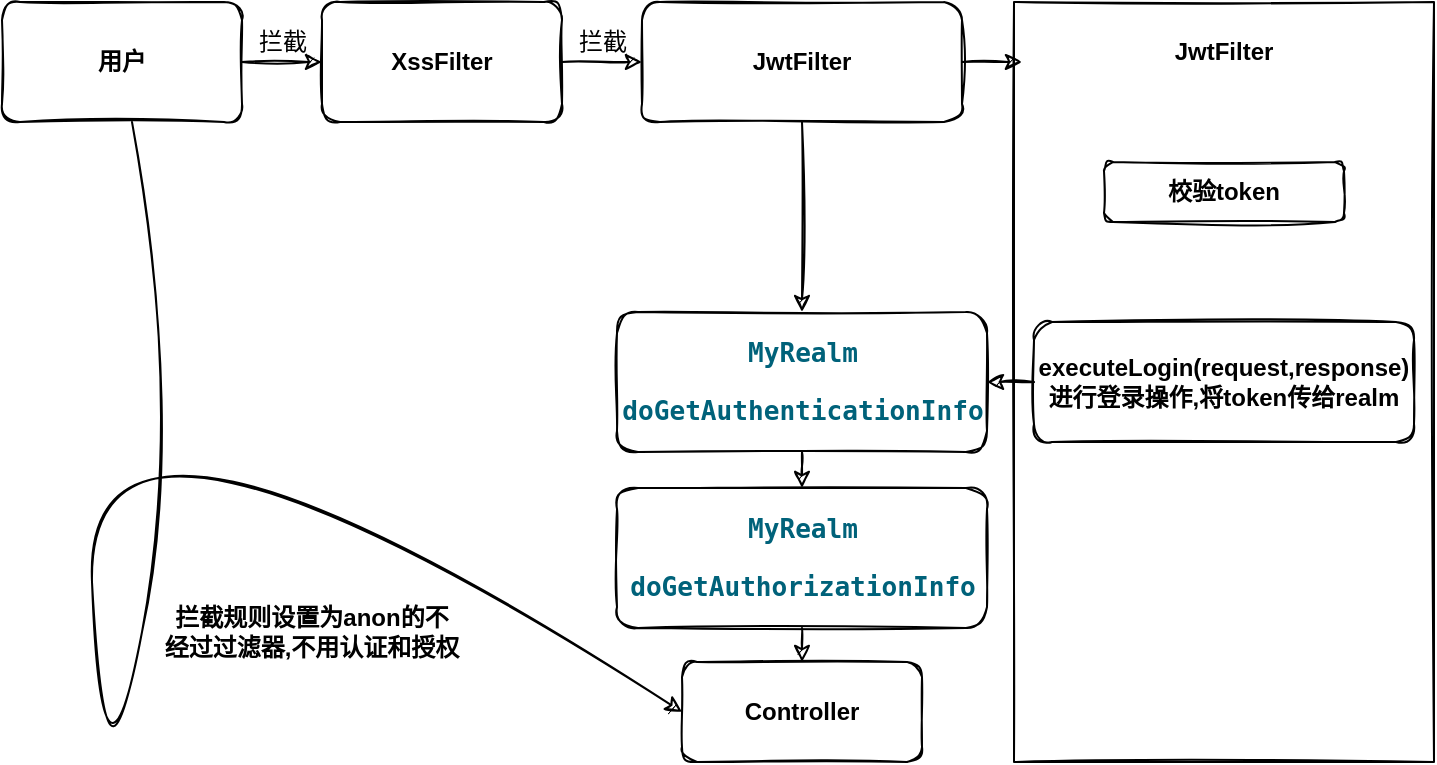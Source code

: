 <mxfile version="16.4.3" type="github"><diagram id="lPzjnz_74RQUiJ3dtHGR" name="第 1 页"><mxGraphModel dx="1026" dy="514" grid="1" gridSize="10" guides="1" tooltips="1" connect="1" arrows="1" fold="1" page="1" pageScale="1" pageWidth="827" pageHeight="1169" math="0" shadow="0"><root><mxCell id="0"/><mxCell id="1" parent="0"/><mxCell id="cOo6rg9_h9z5jvvWC48r-1" value="&lt;b&gt;用户&lt;/b&gt;" style="rounded=1;whiteSpace=wrap;html=1;sketch=1;" parent="1" vertex="1"><mxGeometry x="80" y="100" width="120" height="60" as="geometry"/></mxCell><mxCell id="cOo6rg9_h9z5jvvWC48r-2" value="&lt;b&gt;XssFilter&lt;/b&gt;" style="rounded=1;whiteSpace=wrap;html=1;sketch=1;" parent="1" vertex="1"><mxGeometry x="240" y="100" width="120" height="60" as="geometry"/></mxCell><mxCell id="cOo6rg9_h9z5jvvWC48r-3" value="&lt;b&gt;JwtFilter&lt;/b&gt;" style="rounded=1;whiteSpace=wrap;html=1;sketch=1;" parent="1" vertex="1"><mxGeometry x="400" y="100" width="160" height="60" as="geometry"/></mxCell><mxCell id="cOo6rg9_h9z5jvvWC48r-4" value="&lt;pre style=&quot;background-color: #ffffff ; color: #080808 ; font-family: &amp;#34;jetbrains mono&amp;#34; , monospace ; font-size: 9.8pt&quot;&gt;&lt;span style=&quot;color: #00627a&quot;&gt;&lt;b&gt;MyRealm&lt;/b&gt;&lt;/span&gt;&lt;/pre&gt;&lt;pre style=&quot;background-color: #ffffff ; color: #080808 ; font-family: &amp;#34;jetbrains mono&amp;#34; , monospace ; font-size: 9.8pt&quot;&gt;&lt;b style=&quot;font-size: 9.8pt ; color: rgb(0 , 98 , 122) ; white-space: normal&quot;&gt;doGetAuthenticationInfo&lt;/b&gt;&lt;/pre&gt;" style="rounded=1;whiteSpace=wrap;html=1;sketch=1;" parent="1" vertex="1"><mxGeometry x="387.5" y="255" width="185" height="70" as="geometry"/></mxCell><mxCell id="cOo6rg9_h9z5jvvWC48r-5" value="&lt;pre style=&quot;background-color: #ffffff ; color: #080808 ; font-family: &amp;#34;jetbrains mono&amp;#34; , monospace ; font-size: 9.8pt&quot;&gt;&lt;span style=&quot;color: #00627a&quot;&gt;&lt;b&gt;MyRealm&lt;/b&gt;&lt;/span&gt;&lt;/pre&gt;&lt;pre style=&quot;background-color: #ffffff ; color: #080808 ; font-family: &amp;#34;jetbrains mono&amp;#34; , monospace ; font-size: 9.8pt&quot;&gt;&lt;b style=&quot;color: rgb(0 , 98 , 122) ; font-family: &amp;#34;jetbrains mono&amp;#34; , monospace ; font-size: 9.8pt ; white-space: normal&quot;&gt;doGetAuthorizationInfo&lt;/b&gt;&lt;/pre&gt;" style="rounded=1;whiteSpace=wrap;html=1;sketch=1;" parent="1" vertex="1"><mxGeometry x="387.5" y="343" width="185" height="70" as="geometry"/></mxCell><mxCell id="cOo6rg9_h9z5jvvWC48r-6" value="&lt;b&gt;Controller&lt;/b&gt;" style="rounded=1;whiteSpace=wrap;html=1;sketch=1;" parent="1" vertex="1"><mxGeometry x="420" y="430" width="120" height="50" as="geometry"/></mxCell><mxCell id="cOo6rg9_h9z5jvvWC48r-7" value="" style="endArrow=classic;html=1;rounded=0;exitX=1;exitY=0.5;exitDx=0;exitDy=0;entryX=0;entryY=0.5;entryDx=0;entryDy=0;sketch=1;" parent="1" source="cOo6rg9_h9z5jvvWC48r-1" target="cOo6rg9_h9z5jvvWC48r-2" edge="1"><mxGeometry width="50" height="50" relative="1" as="geometry"><mxPoint x="180" y="270" as="sourcePoint"/><mxPoint x="230" y="220" as="targetPoint"/></mxGeometry></mxCell><mxCell id="cOo6rg9_h9z5jvvWC48r-10" value="" style="endArrow=classic;html=1;rounded=0;entryX=0;entryY=0.5;entryDx=0;entryDy=0;exitX=1;exitY=0.5;exitDx=0;exitDy=0;sketch=1;" parent="1" source="cOo6rg9_h9z5jvvWC48r-2" target="cOo6rg9_h9z5jvvWC48r-3" edge="1"><mxGeometry width="50" height="50" relative="1" as="geometry"><mxPoint x="180" y="370" as="sourcePoint"/><mxPoint x="220" y="370" as="targetPoint"/></mxGeometry></mxCell><mxCell id="cOo6rg9_h9z5jvvWC48r-12" value="" style="endArrow=classic;html=1;rounded=0;entryX=0.5;entryY=0;entryDx=0;entryDy=0;exitX=0.5;exitY=1;exitDx=0;exitDy=0;sketch=1;" parent="1" source="cOo6rg9_h9z5jvvWC48r-4" target="cOo6rg9_h9z5jvvWC48r-5" edge="1"><mxGeometry width="50" height="50" relative="1" as="geometry"><mxPoint x="260" y="300" as="sourcePoint"/><mxPoint x="310" y="250" as="targetPoint"/></mxGeometry></mxCell><mxCell id="cOo6rg9_h9z5jvvWC48r-13" value="" style="endArrow=classic;html=1;rounded=0;exitX=0.5;exitY=1;exitDx=0;exitDy=0;entryX=0.5;entryY=0;entryDx=0;entryDy=0;sketch=1;" parent="1" source="cOo6rg9_h9z5jvvWC48r-5" target="cOo6rg9_h9z5jvvWC48r-6" edge="1"><mxGeometry width="50" height="50" relative="1" as="geometry"><mxPoint x="250" y="470" as="sourcePoint"/><mxPoint x="300" y="420" as="targetPoint"/></mxGeometry></mxCell><mxCell id="cOo6rg9_h9z5jvvWC48r-15" value="f" style="rounded=0;whiteSpace=wrap;html=1;sketch=1;" parent="1" vertex="1"><mxGeometry x="586" y="100" width="210" height="380" as="geometry"/></mxCell><mxCell id="cOo6rg9_h9z5jvvWC48r-16" value="&lt;b&gt;校验token&lt;/b&gt;" style="rounded=1;whiteSpace=wrap;html=1;sketch=1;" parent="1" vertex="1"><mxGeometry x="631" y="180" width="120" height="30" as="geometry"/></mxCell><mxCell id="cOo6rg9_h9z5jvvWC48r-17" value="&lt;b&gt;executeLogin(request,response)&lt;br&gt;进行登录操作,将token传给realm&lt;br&gt;&lt;/b&gt;" style="rounded=1;whiteSpace=wrap;html=1;sketch=1;" parent="1" vertex="1"><mxGeometry x="596" y="260" width="190" height="60" as="geometry"/></mxCell><mxCell id="cOo6rg9_h9z5jvvWC48r-18" value="" style="endArrow=classic;html=1;rounded=0;entryX=1;entryY=0.5;entryDx=0;entryDy=0;exitX=0;exitY=0.5;exitDx=0;exitDy=0;sketch=1;" parent="1" source="cOo6rg9_h9z5jvvWC48r-17" target="cOo6rg9_h9z5jvvWC48r-4" edge="1"><mxGeometry width="50" height="50" relative="1" as="geometry"><mxPoint x="560" y="330" as="sourcePoint"/><mxPoint x="610" y="280" as="targetPoint"/></mxGeometry></mxCell><mxCell id="cOo6rg9_h9z5jvvWC48r-19" value="" style="endArrow=classic;html=1;rounded=0;exitX=0.5;exitY=1;exitDx=0;exitDy=0;entryX=0.5;entryY=0;entryDx=0;entryDy=0;sketch=1;" parent="1" source="cOo6rg9_h9z5jvvWC48r-3" target="cOo6rg9_h9z5jvvWC48r-4" edge="1"><mxGeometry width="50" height="50" relative="1" as="geometry"><mxPoint x="420" y="250" as="sourcePoint"/><mxPoint x="470" y="200" as="targetPoint"/></mxGeometry></mxCell><mxCell id="cOo6rg9_h9z5jvvWC48r-20" value="" style="endArrow=classic;html=1;rounded=0;sketch=1;" parent="1" source="cOo6rg9_h9z5jvvWC48r-3" edge="1"><mxGeometry width="50" height="50" relative="1" as="geometry"><mxPoint x="540" y="180" as="sourcePoint"/><mxPoint x="590" y="130" as="targetPoint"/></mxGeometry></mxCell><mxCell id="cOo6rg9_h9z5jvvWC48r-22" value="" style="curved=1;endArrow=classic;html=1;rounded=0;entryX=0;entryY=0.5;entryDx=0;entryDy=0;sketch=1;" parent="1" source="cOo6rg9_h9z5jvvWC48r-1" target="cOo6rg9_h9z5jvvWC48r-6" edge="1"><mxGeometry width="50" height="50" relative="1" as="geometry"><mxPoint x="-20" y="210" as="sourcePoint"/><mxPoint x="320" y="320" as="targetPoint"/><Array as="points"><mxPoint x="170" y="310"/><mxPoint x="130" y="520"/><mxPoint x="120" y="260"/></Array></mxGeometry></mxCell><mxCell id="cOo6rg9_h9z5jvvWC48r-23" value="拦截" style="text;html=1;align=center;verticalAlign=middle;resizable=0;points=[];autosize=1;strokeColor=none;fillColor=none;sketch=1;" parent="1" vertex="1"><mxGeometry x="200" y="110" width="40" height="20" as="geometry"/></mxCell><mxCell id="cOo6rg9_h9z5jvvWC48r-24" value="拦截" style="text;html=1;align=center;verticalAlign=middle;resizable=0;points=[];autosize=1;strokeColor=none;fillColor=none;sketch=1;" parent="1" vertex="1"><mxGeometry x="360" y="110" width="40" height="20" as="geometry"/></mxCell><mxCell id="cOo6rg9_h9z5jvvWC48r-25" value="&lt;b&gt;JwtFilter&lt;/b&gt;" style="text;html=1;strokeColor=none;fillColor=none;align=center;verticalAlign=middle;whiteSpace=wrap;rounded=0;" parent="1" vertex="1"><mxGeometry x="661" y="110" width="60" height="30" as="geometry"/></mxCell><mxCell id="cOo6rg9_h9z5jvvWC48r-26" value="&lt;b&gt;拦截规则设置为anon的不经过过滤器,不用认证和授权&lt;/b&gt;" style="text;html=1;strokeColor=none;fillColor=none;align=center;verticalAlign=middle;whiteSpace=wrap;rounded=0;" parent="1" vertex="1"><mxGeometry x="160" y="400" width="150" height="30" as="geometry"/></mxCell></root></mxGraphModel></diagram></mxfile>